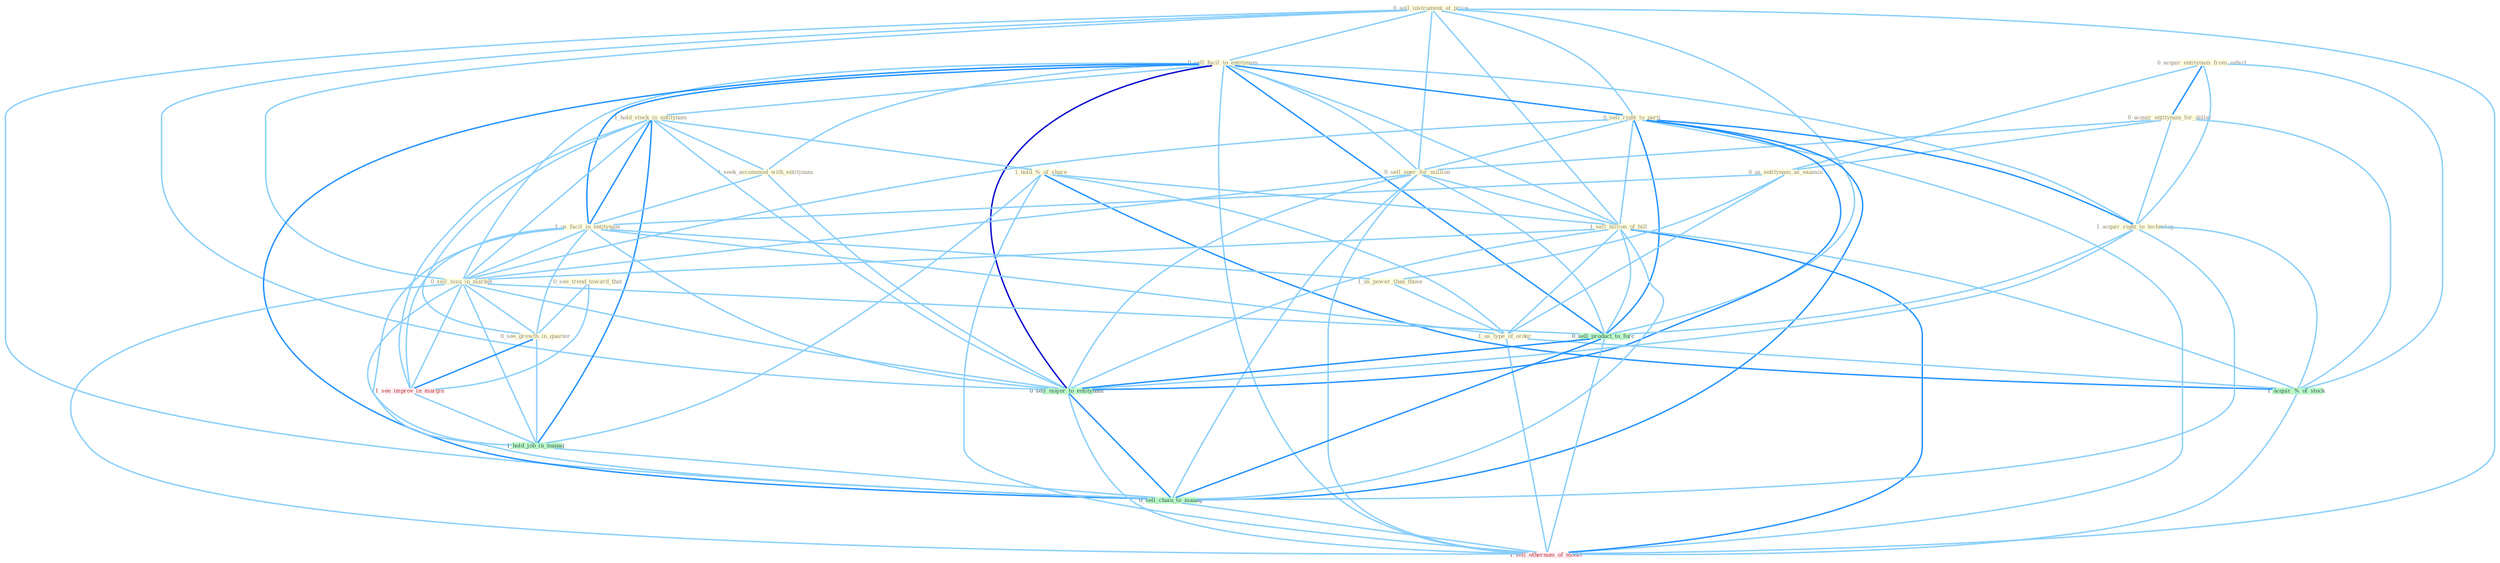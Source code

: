 Graph G{ 
    node
    [shape=polygon,style=filled,width=.5,height=.06,color="#BDFCC9",fixedsize=true,fontsize=4,
    fontcolor="#2f4f4f"];
    {node
    [color="#ffffe0", fontcolor="#8b7d6b"] "0_sell_instrument_at_price " "0_sell_facil_to_entitynam " "0_acquir_entitynam_from_vehicl " "1_hold_stock_in_entitynam " "0_acquir_entitynam_for_dollar " "1_seek_accommod_with_entitynam " "1_hold_%_of_share " "0_sell_right_to_parti " "0_see_trend_toward_that " "0_sell_oper_for_million " "1_sell_billion_of_bill " "0_us_entitynam_as_examin " "1_acquir_right_to_technolog " "1_us_facil_in_entitynam " "0_sell_issu_in_market " "1_us_power_than_those " "1_us_type_of_order " "0_see_growth_in_quarter "}
{node [color="#fff0f5", fontcolor="#b22222"] "1_see_improv_in_margin " "1_sell_othernum_of_model "}
edge [color="#B0E2FF"];

	"0_sell_instrument_at_price " -- "0_sell_facil_to_entitynam " [w="1", color="#87cefa" ];
	"0_sell_instrument_at_price " -- "0_sell_right_to_parti " [w="1", color="#87cefa" ];
	"0_sell_instrument_at_price " -- "0_sell_oper_for_million " [w="1", color="#87cefa" ];
	"0_sell_instrument_at_price " -- "1_sell_billion_of_bill " [w="1", color="#87cefa" ];
	"0_sell_instrument_at_price " -- "0_sell_issu_in_market " [w="1", color="#87cefa" ];
	"0_sell_instrument_at_price " -- "0_sell_product_to_forc " [w="1", color="#87cefa" ];
	"0_sell_instrument_at_price " -- "0_sell_major_to_entitynam " [w="1", color="#87cefa" ];
	"0_sell_instrument_at_price " -- "0_sell_chain_to_manag " [w="1", color="#87cefa" ];
	"0_sell_instrument_at_price " -- "1_sell_othernum_of_model " [w="1", color="#87cefa" ];
	"0_sell_facil_to_entitynam " -- "1_hold_stock_in_entitynam " [w="1", color="#87cefa" ];
	"0_sell_facil_to_entitynam " -- "1_seek_accommod_with_entitynam " [w="1", color="#87cefa" ];
	"0_sell_facil_to_entitynam " -- "0_sell_right_to_parti " [w="2", color="#1e90ff" , len=0.8];
	"0_sell_facil_to_entitynam " -- "0_sell_oper_for_million " [w="1", color="#87cefa" ];
	"0_sell_facil_to_entitynam " -- "1_sell_billion_of_bill " [w="1", color="#87cefa" ];
	"0_sell_facil_to_entitynam " -- "1_acquir_right_to_technolog " [w="1", color="#87cefa" ];
	"0_sell_facil_to_entitynam " -- "1_us_facil_in_entitynam " [w="2", color="#1e90ff" , len=0.8];
	"0_sell_facil_to_entitynam " -- "0_sell_issu_in_market " [w="1", color="#87cefa" ];
	"0_sell_facil_to_entitynam " -- "0_sell_product_to_forc " [w="2", color="#1e90ff" , len=0.8];
	"0_sell_facil_to_entitynam " -- "0_sell_major_to_entitynam " [w="3", color="#0000cd" , len=0.6];
	"0_sell_facil_to_entitynam " -- "0_sell_chain_to_manag " [w="2", color="#1e90ff" , len=0.8];
	"0_sell_facil_to_entitynam " -- "1_sell_othernum_of_model " [w="1", color="#87cefa" ];
	"0_acquir_entitynam_from_vehicl " -- "0_acquir_entitynam_for_dollar " [w="2", color="#1e90ff" , len=0.8];
	"0_acquir_entitynam_from_vehicl " -- "0_us_entitynam_as_examin " [w="1", color="#87cefa" ];
	"0_acquir_entitynam_from_vehicl " -- "1_acquir_right_to_technolog " [w="1", color="#87cefa" ];
	"0_acquir_entitynam_from_vehicl " -- "1_acquir_%_of_stock " [w="1", color="#87cefa" ];
	"1_hold_stock_in_entitynam " -- "1_seek_accommod_with_entitynam " [w="1", color="#87cefa" ];
	"1_hold_stock_in_entitynam " -- "1_hold_%_of_share " [w="1", color="#87cefa" ];
	"1_hold_stock_in_entitynam " -- "1_us_facil_in_entitynam " [w="2", color="#1e90ff" , len=0.8];
	"1_hold_stock_in_entitynam " -- "0_sell_issu_in_market " [w="1", color="#87cefa" ];
	"1_hold_stock_in_entitynam " -- "0_see_growth_in_quarter " [w="1", color="#87cefa" ];
	"1_hold_stock_in_entitynam " -- "1_see_improv_in_margin " [w="1", color="#87cefa" ];
	"1_hold_stock_in_entitynam " -- "1_hold_job_in_manag " [w="2", color="#1e90ff" , len=0.8];
	"1_hold_stock_in_entitynam " -- "0_sell_major_to_entitynam " [w="1", color="#87cefa" ];
	"0_acquir_entitynam_for_dollar " -- "0_sell_oper_for_million " [w="1", color="#87cefa" ];
	"0_acquir_entitynam_for_dollar " -- "0_us_entitynam_as_examin " [w="1", color="#87cefa" ];
	"0_acquir_entitynam_for_dollar " -- "1_acquir_right_to_technolog " [w="1", color="#87cefa" ];
	"0_acquir_entitynam_for_dollar " -- "1_acquir_%_of_stock " [w="1", color="#87cefa" ];
	"1_seek_accommod_with_entitynam " -- "1_us_facil_in_entitynam " [w="1", color="#87cefa" ];
	"1_seek_accommod_with_entitynam " -- "0_sell_major_to_entitynam " [w="1", color="#87cefa" ];
	"1_hold_%_of_share " -- "1_sell_billion_of_bill " [w="1", color="#87cefa" ];
	"1_hold_%_of_share " -- "1_us_type_of_order " [w="1", color="#87cefa" ];
	"1_hold_%_of_share " -- "1_acquir_%_of_stock " [w="2", color="#1e90ff" , len=0.8];
	"1_hold_%_of_share " -- "1_hold_job_in_manag " [w="1", color="#87cefa" ];
	"1_hold_%_of_share " -- "1_sell_othernum_of_model " [w="1", color="#87cefa" ];
	"0_sell_right_to_parti " -- "0_sell_oper_for_million " [w="1", color="#87cefa" ];
	"0_sell_right_to_parti " -- "1_sell_billion_of_bill " [w="1", color="#87cefa" ];
	"0_sell_right_to_parti " -- "1_acquir_right_to_technolog " [w="2", color="#1e90ff" , len=0.8];
	"0_sell_right_to_parti " -- "0_sell_issu_in_market " [w="1", color="#87cefa" ];
	"0_sell_right_to_parti " -- "0_sell_product_to_forc " [w="2", color="#1e90ff" , len=0.8];
	"0_sell_right_to_parti " -- "0_sell_major_to_entitynam " [w="2", color="#1e90ff" , len=0.8];
	"0_sell_right_to_parti " -- "0_sell_chain_to_manag " [w="2", color="#1e90ff" , len=0.8];
	"0_sell_right_to_parti " -- "1_sell_othernum_of_model " [w="1", color="#87cefa" ];
	"0_see_trend_toward_that " -- "0_see_growth_in_quarter " [w="1", color="#87cefa" ];
	"0_see_trend_toward_that " -- "1_see_improv_in_margin " [w="1", color="#87cefa" ];
	"0_sell_oper_for_million " -- "1_sell_billion_of_bill " [w="1", color="#87cefa" ];
	"0_sell_oper_for_million " -- "0_sell_issu_in_market " [w="1", color="#87cefa" ];
	"0_sell_oper_for_million " -- "0_sell_product_to_forc " [w="1", color="#87cefa" ];
	"0_sell_oper_for_million " -- "0_sell_major_to_entitynam " [w="1", color="#87cefa" ];
	"0_sell_oper_for_million " -- "0_sell_chain_to_manag " [w="1", color="#87cefa" ];
	"0_sell_oper_for_million " -- "1_sell_othernum_of_model " [w="1", color="#87cefa" ];
	"1_sell_billion_of_bill " -- "0_sell_issu_in_market " [w="1", color="#87cefa" ];
	"1_sell_billion_of_bill " -- "1_us_type_of_order " [w="1", color="#87cefa" ];
	"1_sell_billion_of_bill " -- "1_acquir_%_of_stock " [w="1", color="#87cefa" ];
	"1_sell_billion_of_bill " -- "0_sell_product_to_forc " [w="1", color="#87cefa" ];
	"1_sell_billion_of_bill " -- "0_sell_major_to_entitynam " [w="1", color="#87cefa" ];
	"1_sell_billion_of_bill " -- "0_sell_chain_to_manag " [w="1", color="#87cefa" ];
	"1_sell_billion_of_bill " -- "1_sell_othernum_of_model " [w="2", color="#1e90ff" , len=0.8];
	"0_us_entitynam_as_examin " -- "1_us_facil_in_entitynam " [w="1", color="#87cefa" ];
	"0_us_entitynam_as_examin " -- "1_us_power_than_those " [w="1", color="#87cefa" ];
	"0_us_entitynam_as_examin " -- "1_us_type_of_order " [w="1", color="#87cefa" ];
	"1_acquir_right_to_technolog " -- "1_acquir_%_of_stock " [w="1", color="#87cefa" ];
	"1_acquir_right_to_technolog " -- "0_sell_product_to_forc " [w="1", color="#87cefa" ];
	"1_acquir_right_to_technolog " -- "0_sell_major_to_entitynam " [w="1", color="#87cefa" ];
	"1_acquir_right_to_technolog " -- "0_sell_chain_to_manag " [w="1", color="#87cefa" ];
	"1_us_facil_in_entitynam " -- "0_sell_issu_in_market " [w="1", color="#87cefa" ];
	"1_us_facil_in_entitynam " -- "1_us_power_than_those " [w="1", color="#87cefa" ];
	"1_us_facil_in_entitynam " -- "1_us_type_of_order " [w="1", color="#87cefa" ];
	"1_us_facil_in_entitynam " -- "0_see_growth_in_quarter " [w="1", color="#87cefa" ];
	"1_us_facil_in_entitynam " -- "1_see_improv_in_margin " [w="1", color="#87cefa" ];
	"1_us_facil_in_entitynam " -- "1_hold_job_in_manag " [w="1", color="#87cefa" ];
	"1_us_facil_in_entitynam " -- "0_sell_major_to_entitynam " [w="1", color="#87cefa" ];
	"0_sell_issu_in_market " -- "0_see_growth_in_quarter " [w="1", color="#87cefa" ];
	"0_sell_issu_in_market " -- "1_see_improv_in_margin " [w="1", color="#87cefa" ];
	"0_sell_issu_in_market " -- "1_hold_job_in_manag " [w="1", color="#87cefa" ];
	"0_sell_issu_in_market " -- "0_sell_product_to_forc " [w="1", color="#87cefa" ];
	"0_sell_issu_in_market " -- "0_sell_major_to_entitynam " [w="1", color="#87cefa" ];
	"0_sell_issu_in_market " -- "0_sell_chain_to_manag " [w="1", color="#87cefa" ];
	"0_sell_issu_in_market " -- "1_sell_othernum_of_model " [w="1", color="#87cefa" ];
	"1_us_power_than_those " -- "1_us_type_of_order " [w="1", color="#87cefa" ];
	"1_us_type_of_order " -- "1_acquir_%_of_stock " [w="1", color="#87cefa" ];
	"1_us_type_of_order " -- "1_sell_othernum_of_model " [w="1", color="#87cefa" ];
	"0_see_growth_in_quarter " -- "1_see_improv_in_margin " [w="2", color="#1e90ff" , len=0.8];
	"0_see_growth_in_quarter " -- "1_hold_job_in_manag " [w="1", color="#87cefa" ];
	"1_see_improv_in_margin " -- "1_hold_job_in_manag " [w="1", color="#87cefa" ];
	"1_acquir_%_of_stock " -- "1_sell_othernum_of_model " [w="1", color="#87cefa" ];
	"1_hold_job_in_manag " -- "0_sell_chain_to_manag " [w="1", color="#87cefa" ];
	"0_sell_product_to_forc " -- "0_sell_major_to_entitynam " [w="2", color="#1e90ff" , len=0.8];
	"0_sell_product_to_forc " -- "0_sell_chain_to_manag " [w="2", color="#1e90ff" , len=0.8];
	"0_sell_product_to_forc " -- "1_sell_othernum_of_model " [w="1", color="#87cefa" ];
	"0_sell_major_to_entitynam " -- "0_sell_chain_to_manag " [w="2", color="#1e90ff" , len=0.8];
	"0_sell_major_to_entitynam " -- "1_sell_othernum_of_model " [w="1", color="#87cefa" ];
	"0_sell_chain_to_manag " -- "1_sell_othernum_of_model " [w="1", color="#87cefa" ];
}